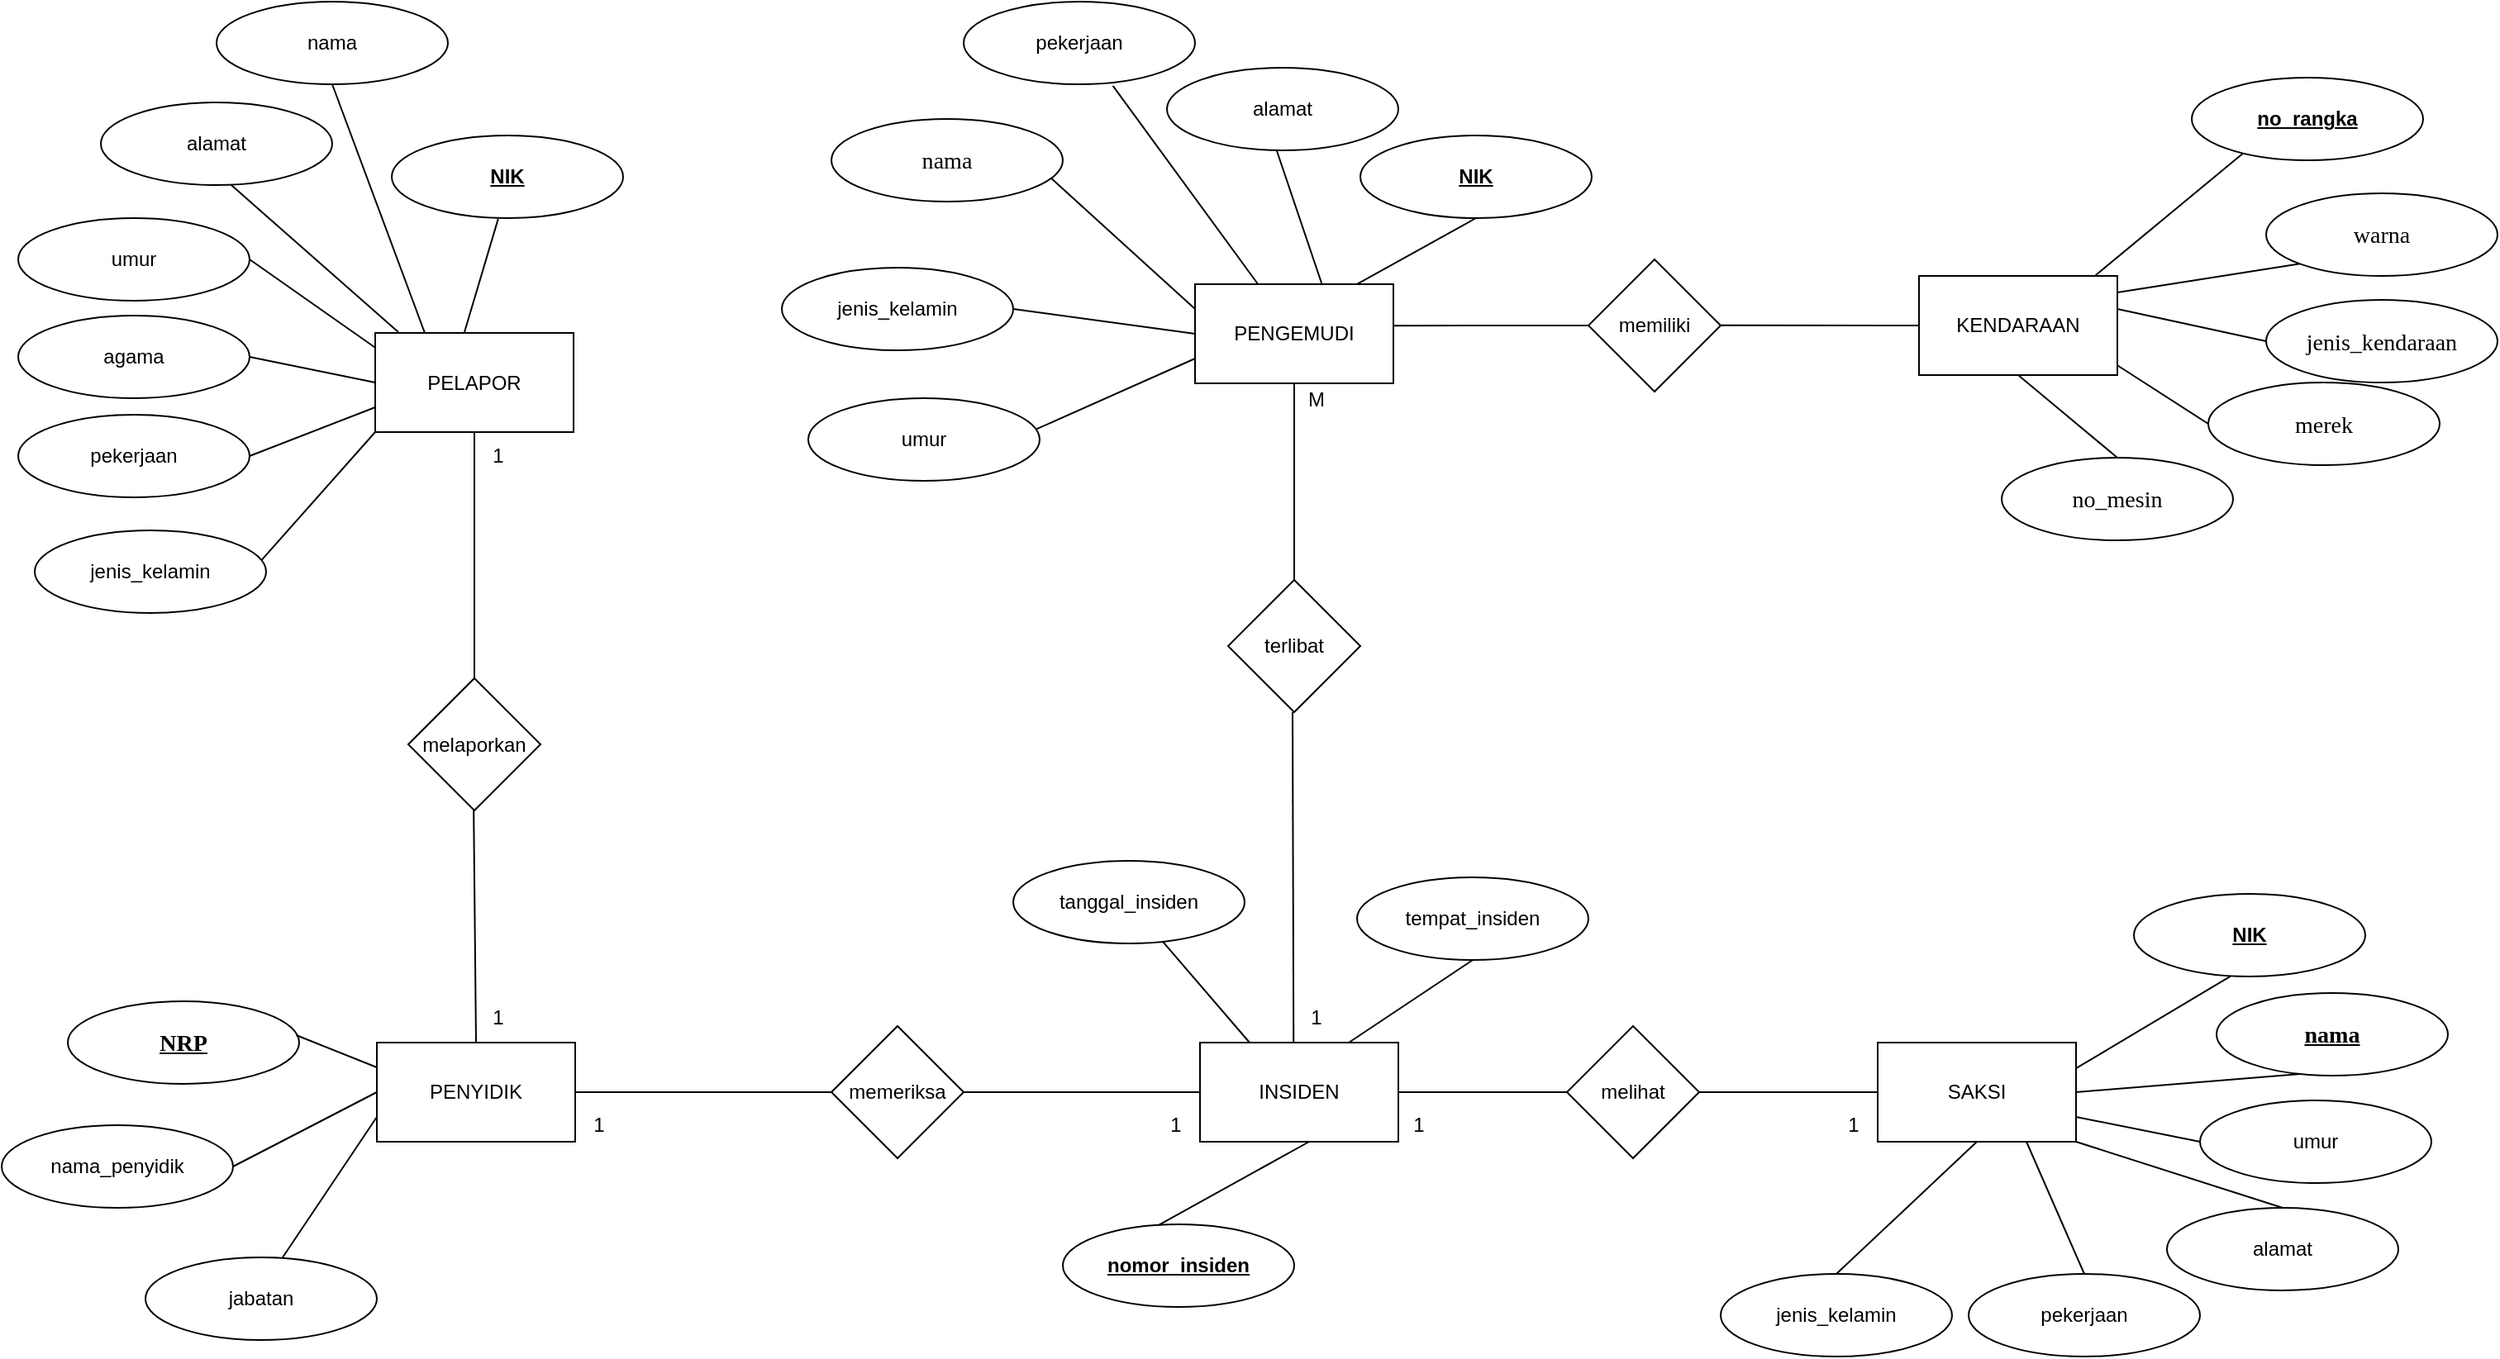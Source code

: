 <mxfile version="20.8.1" type="github">
  <diagram id="SfxYuNU0QuVi-YvoFy_M" name="Halaman-1">
    <mxGraphModel dx="1970" dy="1781" grid="1" gridSize="10" guides="1" tooltips="1" connect="1" arrows="1" fold="1" page="1" pageScale="1" pageWidth="827" pageHeight="1169" math="0" shadow="0">
      <root>
        <mxCell id="0" />
        <mxCell id="1" parent="0" />
        <mxCell id="fWzBisHJ5yLW3HTDYXz7-7" value="melaporkan" style="rhombus;whiteSpace=wrap;html=1;" parent="1" vertex="1">
          <mxGeometry x="-94" y="-380.5" width="80" height="80" as="geometry" />
        </mxCell>
        <mxCell id="fWzBisHJ5yLW3HTDYXz7-1" value="PELAPOR" style="rounded=0;whiteSpace=wrap;html=1;" parent="1" vertex="1">
          <mxGeometry x="-114" y="-589.5" width="120" height="60" as="geometry" />
        </mxCell>
        <mxCell id="fWzBisHJ5yLW3HTDYXz7-2" value="PENYIDIK" style="rounded=0;whiteSpace=wrap;html=1;" parent="1" vertex="1">
          <mxGeometry x="-113" y="-160" width="120" height="60" as="geometry" />
        </mxCell>
        <mxCell id="fWzBisHJ5yLW3HTDYXz7-3" value="INSIDEN" style="rounded=0;whiteSpace=wrap;html=1;" parent="1" vertex="1">
          <mxGeometry x="385" y="-160" width="120" height="60" as="geometry" />
        </mxCell>
        <mxCell id="fWzBisHJ5yLW3HTDYXz7-4" value="PENGEMUDI" style="rounded=0;whiteSpace=wrap;html=1;" parent="1" vertex="1">
          <mxGeometry x="382" y="-619" width="120" height="60" as="geometry" />
        </mxCell>
        <mxCell id="fWzBisHJ5yLW3HTDYXz7-5" value="KENDARAAN" style="rounded=0;whiteSpace=wrap;html=1;" parent="1" vertex="1">
          <mxGeometry x="820" y="-624" width="120" height="60" as="geometry" />
        </mxCell>
        <mxCell id="fWzBisHJ5yLW3HTDYXz7-6" value="SAKSI" style="rounded=0;whiteSpace=wrap;html=1;" parent="1" vertex="1">
          <mxGeometry x="795" y="-160" width="120" height="60" as="geometry" />
        </mxCell>
        <mxCell id="fWzBisHJ5yLW3HTDYXz7-8" value="melihat" style="rhombus;whiteSpace=wrap;html=1;" parent="1" vertex="1">
          <mxGeometry x="607" y="-170" width="80" height="80" as="geometry" />
        </mxCell>
        <mxCell id="fWzBisHJ5yLW3HTDYXz7-9" value="memeriksa" style="rhombus;whiteSpace=wrap;html=1;" parent="1" vertex="1">
          <mxGeometry x="162" y="-170" width="80" height="80" as="geometry" />
        </mxCell>
        <mxCell id="fWzBisHJ5yLW3HTDYXz7-23" value="" style="endArrow=none;html=1;rounded=0;exitX=1;exitY=0.5;exitDx=0;exitDy=0;entryX=0;entryY=0.5;entryDx=0;entryDy=0;" parent="1" source="fWzBisHJ5yLW3HTDYXz7-9" target="fWzBisHJ5yLW3HTDYXz7-3" edge="1">
          <mxGeometry width="50" height="50" relative="1" as="geometry">
            <mxPoint x="245" y="-120.28" as="sourcePoint" />
            <mxPoint x="380" y="-130" as="targetPoint" />
          </mxGeometry>
        </mxCell>
        <mxCell id="fWzBisHJ5yLW3HTDYXz7-24" value="" style="endArrow=none;html=1;rounded=0;entryX=0;entryY=0.5;entryDx=0;entryDy=0;" parent="1" source="fWzBisHJ5yLW3HTDYXz7-2" target="fWzBisHJ5yLW3HTDYXz7-9" edge="1">
          <mxGeometry x="-0.095" y="-50" width="50" height="50" relative="1" as="geometry">
            <mxPoint x="10" y="-130" as="sourcePoint" />
            <mxPoint x="160" y="-130" as="targetPoint" />
            <mxPoint as="offset" />
          </mxGeometry>
        </mxCell>
        <mxCell id="fWzBisHJ5yLW3HTDYXz7-29" value="&lt;h3 style=&quot;text-decoration-line: underline; font-family: &amp;quot;Times New Roman&amp;quot;; text-align: start;&quot;&gt;NRP&lt;/h3&gt;" style="ellipse;whiteSpace=wrap;html=1;" parent="1" vertex="1">
          <mxGeometry x="-300" y="-185" width="140" height="50" as="geometry" />
        </mxCell>
        <mxCell id="fWzBisHJ5yLW3HTDYXz7-30" value="nama_penyidik" style="ellipse;whiteSpace=wrap;html=1;" parent="1" vertex="1">
          <mxGeometry x="-340" y="-110" width="140" height="50" as="geometry" />
        </mxCell>
        <mxCell id="fWzBisHJ5yLW3HTDYXz7-32" value="agama" style="ellipse;whiteSpace=wrap;html=1;" parent="1" vertex="1">
          <mxGeometry x="-330" y="-600" width="140" height="50" as="geometry" />
        </mxCell>
        <mxCell id="fWzBisHJ5yLW3HTDYXz7-33" value="umur" style="ellipse;whiteSpace=wrap;html=1;" parent="1" vertex="1">
          <mxGeometry x="-330" y="-659" width="140" height="50" as="geometry" />
        </mxCell>
        <mxCell id="fWzBisHJ5yLW3HTDYXz7-34" value="jenis_kelamin" style="ellipse;whiteSpace=wrap;html=1;" parent="1" vertex="1">
          <mxGeometry x="-320" y="-470" width="140" height="50" as="geometry" />
        </mxCell>
        <mxCell id="fWzBisHJ5yLW3HTDYXz7-36" value="alamat" style="ellipse;whiteSpace=wrap;html=1;" parent="1" vertex="1">
          <mxGeometry x="-280" y="-729" width="140" height="50" as="geometry" />
        </mxCell>
        <mxCell id="fWzBisHJ5yLW3HTDYXz7-37" value="pekerjaan" style="ellipse;whiteSpace=wrap;html=1;" parent="1" vertex="1">
          <mxGeometry x="-330" y="-540" width="140" height="50" as="geometry" />
        </mxCell>
        <mxCell id="fWzBisHJ5yLW3HTDYXz7-39" value="" style="endArrow=none;html=1;rounded=0;exitX=1;exitY=0.5;exitDx=0;exitDy=0;entryX=-0.003;entryY=0.144;entryDx=0;entryDy=0;entryPerimeter=0;" parent="1" edge="1" target="fWzBisHJ5yLW3HTDYXz7-1" source="fWzBisHJ5yLW3HTDYXz7-33">
          <mxGeometry width="50" height="50" relative="1" as="geometry">
            <mxPoint x="-200" y="-690" as="sourcePoint" />
            <mxPoint x="-77" y="-590.5" as="targetPoint" />
          </mxGeometry>
        </mxCell>
        <mxCell id="fWzBisHJ5yLW3HTDYXz7-40" value="" style="endArrow=none;html=1;rounded=0;exitX=1;exitY=0.5;exitDx=0;exitDy=0;entryX=0;entryY=0.75;entryDx=0;entryDy=0;" parent="1" source="fWzBisHJ5yLW3HTDYXz7-37" target="fWzBisHJ5yLW3HTDYXz7-1" edge="1">
          <mxGeometry width="50" height="50" relative="1" as="geometry">
            <mxPoint x="123" y="-469.5" as="sourcePoint" />
            <mxPoint x="-90" y="-530" as="targetPoint" />
          </mxGeometry>
        </mxCell>
        <mxCell id="fWzBisHJ5yLW3HTDYXz7-44" value="" style="endArrow=none;html=1;rounded=0;entryX=1;entryY=0.5;entryDx=0;entryDy=0;exitX=0;exitY=0.5;exitDx=0;exitDy=0;" parent="1" source="fWzBisHJ5yLW3HTDYXz7-2" target="fWzBisHJ5yLW3HTDYXz7-30" edge="1">
          <mxGeometry width="50" height="50" relative="1" as="geometry">
            <mxPoint x="-63" y="-160" as="sourcePoint" />
            <mxPoint x="-123" y="-210" as="targetPoint" />
          </mxGeometry>
        </mxCell>
        <mxCell id="fWzBisHJ5yLW3HTDYXz7-47" value="jabatan" style="ellipse;whiteSpace=wrap;html=1;" parent="1" vertex="1">
          <mxGeometry x="-253" y="-30" width="140" height="50" as="geometry" />
        </mxCell>
        <mxCell id="fWzBisHJ5yLW3HTDYXz7-49" value="" style="endArrow=none;html=1;rounded=0;entryX=0;entryY=0.75;entryDx=0;entryDy=0;" parent="1" target="fWzBisHJ5yLW3HTDYXz7-2" edge="1">
          <mxGeometry width="50" height="50" relative="1" as="geometry">
            <mxPoint x="-170" y="-30" as="sourcePoint" />
            <mxPoint x="54" y="-240" as="targetPoint" />
          </mxGeometry>
        </mxCell>
        <mxCell id="fWzBisHJ5yLW3HTDYXz7-50" value="umur" style="ellipse;whiteSpace=wrap;html=1;" parent="1" vertex="1">
          <mxGeometry x="990" y="-125" width="140" height="50" as="geometry" />
        </mxCell>
        <mxCell id="fWzBisHJ5yLW3HTDYXz7-51" value="&lt;h3 style=&quot;text-decoration-line: underline; font-family: &amp;quot;Times New Roman&amp;quot;; text-align: start;&quot;&gt;nama&lt;/h3&gt;" style="ellipse;whiteSpace=wrap;html=1;" parent="1" vertex="1">
          <mxGeometry x="1000" y="-190" width="140" height="50" as="geometry" />
        </mxCell>
        <mxCell id="fWzBisHJ5yLW3HTDYXz7-52" value="nama" style="ellipse;whiteSpace=wrap;html=1;" parent="1" vertex="1">
          <mxGeometry x="-210" y="-790" width="140" height="50" as="geometry" />
        </mxCell>
        <mxCell id="fWzBisHJ5yLW3HTDYXz7-53" value="" style="endArrow=none;html=1;rounded=0;exitX=0.5;exitY=1;exitDx=0;exitDy=0;entryX=0.25;entryY=0;entryDx=0;entryDy=0;" parent="1" source="fWzBisHJ5yLW3HTDYXz7-52" edge="1" target="fWzBisHJ5yLW3HTDYXz7-1">
          <mxGeometry width="50" height="50" relative="1" as="geometry">
            <mxPoint x="-254" y="-669.5" as="sourcePoint" />
            <mxPoint x="-40" y="-590" as="targetPoint" />
          </mxGeometry>
        </mxCell>
        <mxCell id="fWzBisHJ5yLW3HTDYXz7-10" value="terlibat" style="rhombus;whiteSpace=wrap;html=1;" parent="1" vertex="1">
          <mxGeometry x="402" y="-440" width="80" height="80" as="geometry" />
        </mxCell>
        <mxCell id="fWzBisHJ5yLW3HTDYXz7-56" value="jenis_kelamin" style="ellipse;whiteSpace=wrap;html=1;" parent="1" vertex="1">
          <mxGeometry x="700" y="-20" width="140" height="50" as="geometry" />
        </mxCell>
        <mxCell id="fWzBisHJ5yLW3HTDYXz7-57" value="alamat" style="ellipse;whiteSpace=wrap;html=1;" parent="1" vertex="1">
          <mxGeometry x="970" y="-60" width="140" height="50" as="geometry" />
        </mxCell>
        <mxCell id="fWzBisHJ5yLW3HTDYXz7-59" value="" style="endArrow=none;html=1;rounded=0;exitX=1;exitY=0.75;exitDx=0;exitDy=0;" parent="1" source="fWzBisHJ5yLW3HTDYXz7-6" edge="1">
          <mxGeometry width="50" height="50" relative="1" as="geometry">
            <mxPoint x="910" y="-100" as="sourcePoint" />
            <mxPoint x="990" y="-100" as="targetPoint" />
          </mxGeometry>
        </mxCell>
        <mxCell id="fWzBisHJ5yLW3HTDYXz7-60" value="" style="endArrow=none;html=1;rounded=0;exitX=0.5;exitY=1;exitDx=0;exitDy=0;entryX=0.5;entryY=0;entryDx=0;entryDy=0;" parent="1" source="fWzBisHJ5yLW3HTDYXz7-6" target="fWzBisHJ5yLW3HTDYXz7-56" edge="1">
          <mxGeometry width="50" height="50" relative="1" as="geometry">
            <mxPoint x="810" y="50" as="sourcePoint" />
            <mxPoint x="740" as="targetPoint" />
          </mxGeometry>
        </mxCell>
        <mxCell id="fWzBisHJ5yLW3HTDYXz7-61" value="" style="endArrow=none;html=1;rounded=0;exitX=0.5;exitY=0;exitDx=0;exitDy=0;entryX=1;entryY=1;entryDx=0;entryDy=0;" parent="1" source="fWzBisHJ5yLW3HTDYXz7-57" target="fWzBisHJ5yLW3HTDYXz7-6" edge="1">
          <mxGeometry width="50" height="50" relative="1" as="geometry">
            <mxPoint x="900" y="-40" as="sourcePoint" />
            <mxPoint x="830" y="-90" as="targetPoint" />
          </mxGeometry>
        </mxCell>
        <mxCell id="fWzBisHJ5yLW3HTDYXz7-62" value="pekerjaan" style="ellipse;whiteSpace=wrap;html=1;" parent="1" vertex="1">
          <mxGeometry x="850" y="-20" width="140" height="50" as="geometry" />
        </mxCell>
        <mxCell id="fWzBisHJ5yLW3HTDYXz7-63" value="" style="endArrow=none;html=1;rounded=0;exitX=0.75;exitY=1;exitDx=0;exitDy=0;entryX=0.5;entryY=0;entryDx=0;entryDy=0;" parent="1" source="fWzBisHJ5yLW3HTDYXz7-6" target="fWzBisHJ5yLW3HTDYXz7-62" edge="1">
          <mxGeometry width="50" height="50" relative="1" as="geometry">
            <mxPoint x="820.04" y="-78.5" as="sourcePoint" />
            <mxPoint x="750" y="-5" as="targetPoint" />
          </mxGeometry>
        </mxCell>
        <mxCell id="fWzBisHJ5yLW3HTDYXz7-64" value="&lt;h3 style=&quot;font-family: &amp;quot;Times New Roman&amp;quot;; text-align: start;&quot;&gt;&lt;span style=&quot;font-weight: 400;&quot;&gt;nama&lt;/span&gt;&lt;/h3&gt;" style="ellipse;whiteSpace=wrap;html=1;" parent="1" vertex="1">
          <mxGeometry x="162" y="-719" width="140" height="50" as="geometry" />
        </mxCell>
        <mxCell id="fWzBisHJ5yLW3HTDYXz7-65" value="umur" style="ellipse;whiteSpace=wrap;html=1;" parent="1" vertex="1">
          <mxGeometry x="148" y="-550" width="140" height="50" as="geometry" />
        </mxCell>
        <mxCell id="fWzBisHJ5yLW3HTDYXz7-66" value="jenis_kelamin" style="ellipse;whiteSpace=wrap;html=1;" parent="1" vertex="1">
          <mxGeometry x="132" y="-629" width="140" height="50" as="geometry" />
        </mxCell>
        <mxCell id="fWzBisHJ5yLW3HTDYXz7-67" value="pekerjaan" style="ellipse;whiteSpace=wrap;html=1;" parent="1" vertex="1">
          <mxGeometry x="242" y="-790" width="140" height="50" as="geometry" />
        </mxCell>
        <mxCell id="fWzBisHJ5yLW3HTDYXz7-68" value="alamat" style="ellipse;whiteSpace=wrap;html=1;" parent="1" vertex="1">
          <mxGeometry x="365" y="-750" width="140" height="50" as="geometry" />
        </mxCell>
        <mxCell id="fWzBisHJ5yLW3HTDYXz7-71" value="" style="endArrow=none;html=1;rounded=0;exitX=0.949;exitY=0.716;exitDx=0;exitDy=0;exitPerimeter=0;entryX=0;entryY=0.25;entryDx=0;entryDy=0;" parent="1" source="fWzBisHJ5yLW3HTDYXz7-64" target="fWzBisHJ5yLW3HTDYXz7-4" edge="1">
          <mxGeometry width="50" height="50" relative="1" as="geometry">
            <mxPoint x="342" y="-539" as="sourcePoint" />
            <mxPoint x="392" y="-589" as="targetPoint" />
          </mxGeometry>
        </mxCell>
        <mxCell id="fWzBisHJ5yLW3HTDYXz7-74" value="" style="endArrow=none;html=1;rounded=0;exitX=1;exitY=0.5;exitDx=0;exitDy=0;entryX=0;entryY=0.5;entryDx=0;entryDy=0;" parent="1" source="fWzBisHJ5yLW3HTDYXz7-66" target="fWzBisHJ5yLW3HTDYXz7-4" edge="1">
          <mxGeometry width="50" height="50" relative="1" as="geometry">
            <mxPoint x="272.0" y="-609.0" as="sourcePoint" />
            <mxPoint x="351.3" y="-529.45" as="targetPoint" />
          </mxGeometry>
        </mxCell>
        <mxCell id="fWzBisHJ5yLW3HTDYXz7-75" value="" style="endArrow=none;html=1;rounded=0;entryX=0;entryY=0.75;entryDx=0;entryDy=0;exitX=0.984;exitY=0.377;exitDx=0;exitDy=0;exitPerimeter=0;" parent="1" source="fWzBisHJ5yLW3HTDYXz7-65" target="fWzBisHJ5yLW3HTDYXz7-4" edge="1">
          <mxGeometry width="50" height="50" relative="1" as="geometry">
            <mxPoint x="292" y="-519" as="sourcePoint" />
            <mxPoint x="371.3" y="-439.45" as="targetPoint" />
          </mxGeometry>
        </mxCell>
        <mxCell id="fWzBisHJ5yLW3HTDYXz7-76" value="" style="endArrow=none;html=1;rounded=0;exitX=0.645;exitY=1.018;exitDx=0;exitDy=0;exitPerimeter=0;" parent="1" source="fWzBisHJ5yLW3HTDYXz7-67" target="fWzBisHJ5yLW3HTDYXz7-4" edge="1">
          <mxGeometry width="50" height="50" relative="1" as="geometry">
            <mxPoint x="342.0" y="-469.0" as="sourcePoint" />
            <mxPoint x="421.3" y="-389.45" as="targetPoint" />
          </mxGeometry>
        </mxCell>
        <mxCell id="fWzBisHJ5yLW3HTDYXz7-77" value="" style="endArrow=none;html=1;rounded=0;entryX=0.475;entryY=1.007;entryDx=0;entryDy=0;entryPerimeter=0;exitX=0.639;exitY=-0.004;exitDx=0;exitDy=0;exitPerimeter=0;" parent="1" target="fWzBisHJ5yLW3HTDYXz7-68" edge="1" source="fWzBisHJ5yLW3HTDYXz7-4">
          <mxGeometry width="50" height="50" relative="1" as="geometry">
            <mxPoint x="460" y="-620" as="sourcePoint" />
            <mxPoint x="490" y="-700" as="targetPoint" />
          </mxGeometry>
        </mxCell>
        <mxCell id="fWzBisHJ5yLW3HTDYXz7-78" value="&lt;h3 style=&quot;font-family: &amp;quot;Times New Roman&amp;quot;; text-align: start;&quot;&gt;&lt;span style=&quot;font-weight: 400;&quot;&gt;jenis_kendaraan&lt;/span&gt;&lt;/h3&gt;" style="ellipse;whiteSpace=wrap;html=1;" parent="1" vertex="1">
          <mxGeometry x="1030" y="-609.5" width="140" height="50" as="geometry" />
        </mxCell>
        <mxCell id="fWzBisHJ5yLW3HTDYXz7-79" value="&lt;h3 style=&quot;font-family: &amp;quot;Times New Roman&amp;quot;; text-align: start;&quot;&gt;&lt;span style=&quot;font-weight: normal;&quot;&gt;merek&lt;/span&gt;&lt;/h3&gt;" style="ellipse;whiteSpace=wrap;html=1;" parent="1" vertex="1">
          <mxGeometry x="995" y="-559.5" width="140" height="50" as="geometry" />
        </mxCell>
        <mxCell id="fWzBisHJ5yLW3HTDYXz7-80" value="" style="endArrow=none;html=1;rounded=0;exitX=1.005;exitY=0.709;exitDx=0;exitDy=0;exitPerimeter=0;entryX=0;entryY=0.5;entryDx=0;entryDy=0;" parent="1" target="fWzBisHJ5yLW3HTDYXz7-78" edge="1">
          <mxGeometry width="50" height="50" relative="1" as="geometry">
            <mxPoint x="940" y="-604" as="sourcePoint" />
            <mxPoint x="1010" y="-514" as="targetPoint" />
          </mxGeometry>
        </mxCell>
        <mxCell id="fWzBisHJ5yLW3HTDYXz7-81" value="" style="endArrow=none;html=1;rounded=0;exitX=1.002;exitY=0.904;exitDx=0;exitDy=0;exitPerimeter=0;entryX=0;entryY=0.5;entryDx=0;entryDy=0;" parent="1" target="fWzBisHJ5yLW3HTDYXz7-79" edge="1" source="fWzBisHJ5yLW3HTDYXz7-5">
          <mxGeometry x="0.139" y="393" width="50" height="50" relative="1" as="geometry">
            <mxPoint x="940" y="-584" as="sourcePoint" />
            <mxPoint x="1010" y="-494" as="targetPoint" />
            <mxPoint as="offset" />
          </mxGeometry>
        </mxCell>
        <mxCell id="fWzBisHJ5yLW3HTDYXz7-82" value="&lt;b&gt;&lt;u&gt;no_rangka&lt;/u&gt;&lt;/b&gt;" style="ellipse;whiteSpace=wrap;html=1;" parent="1" vertex="1">
          <mxGeometry x="985" y="-744" width="140" height="50" as="geometry" />
        </mxCell>
        <mxCell id="fWzBisHJ5yLW3HTDYXz7-83" value="&lt;h3 style=&quot;font-family: &amp;quot;Times New Roman&amp;quot;; text-align: start;&quot;&gt;&lt;span style=&quot;font-weight: 400;&quot;&gt;no_mesin&lt;/span&gt;&lt;/h3&gt;" style="ellipse;whiteSpace=wrap;html=1;" parent="1" vertex="1">
          <mxGeometry x="870" y="-514" width="140" height="50" as="geometry" />
        </mxCell>
        <mxCell id="fWzBisHJ5yLW3HTDYXz7-84" value="" style="endArrow=none;html=1;rounded=0;exitX=1.005;exitY=0.709;exitDx=0;exitDy=0;exitPerimeter=0;entryX=0.5;entryY=0;entryDx=0;entryDy=0;" parent="1" target="fWzBisHJ5yLW3HTDYXz7-83" edge="1">
          <mxGeometry x="0.139" y="393" width="50" height="50" relative="1" as="geometry">
            <mxPoint x="880" y="-564" as="sourcePoint" />
            <mxPoint x="967" y="-599" as="targetPoint" />
            <mxPoint as="offset" />
          </mxGeometry>
        </mxCell>
        <mxCell id="fWzBisHJ5yLW3HTDYXz7-85" value="" style="endArrow=none;html=1;rounded=0;exitX=0.89;exitY=-0.006;exitDx=0;exitDy=0;entryX=0.221;entryY=0.917;entryDx=0;entryDy=0;exitPerimeter=0;entryPerimeter=0;" parent="1" source="fWzBisHJ5yLW3HTDYXz7-5" target="fWzBisHJ5yLW3HTDYXz7-82" edge="1">
          <mxGeometry x="0.139" y="393" width="50" height="50" relative="1" as="geometry">
            <mxPoint x="960" y="-564" as="sourcePoint" />
            <mxPoint x="1047" y="-599" as="targetPoint" />
            <mxPoint as="offset" />
          </mxGeometry>
        </mxCell>
        <mxCell id="fWzBisHJ5yLW3HTDYXz7-87" value="&lt;h3 style=&quot;font-family: &amp;quot;Times New Roman&amp;quot;; text-align: start;&quot;&gt;&lt;span style=&quot;font-weight: normal;&quot;&gt;warna&lt;/span&gt;&lt;/h3&gt;" style="ellipse;whiteSpace=wrap;html=1;" parent="1" vertex="1">
          <mxGeometry x="1030" y="-674" width="140" height="50" as="geometry" />
        </mxCell>
        <mxCell id="7TKEDmdO-Ke6VplLLPbk-2" value="tempat_insiden" style="ellipse;whiteSpace=wrap;html=1;" parent="1" vertex="1">
          <mxGeometry x="480" y="-260" width="140" height="50" as="geometry" />
        </mxCell>
        <mxCell id="7TKEDmdO-Ke6VplLLPbk-14" value="tanggal_insiden" style="ellipse;whiteSpace=wrap;html=1;" parent="1" vertex="1">
          <mxGeometry x="272" y="-270" width="140" height="50" as="geometry" />
        </mxCell>
        <mxCell id="7TKEDmdO-Ke6VplLLPbk-20" value="" style="endArrow=none;html=1;rounded=0;entryX=0.334;entryY=1.014;entryDx=0;entryDy=0;entryPerimeter=0;exitX=0.5;exitY=0;exitDx=0;exitDy=0;" parent="1" source="fWzBisHJ5yLW3HTDYXz7-10" edge="1">
          <mxGeometry width="50" height="50" relative="1" as="geometry">
            <mxPoint x="413.24" y="-470.7" as="sourcePoint" />
            <mxPoint x="442" y="-559" as="targetPoint" />
          </mxGeometry>
        </mxCell>
        <mxCell id="7TKEDmdO-Ke6VplLLPbk-23" value="" style="endArrow=none;html=1;rounded=0;entryX=0.334;entryY=1.014;entryDx=0;entryDy=0;entryPerimeter=0;exitX=0.054;exitY=0.983;exitDx=0;exitDy=0;exitPerimeter=0;" parent="1" source="7TKEDmdO-Ke6VplLLPbk-51" edge="1">
          <mxGeometry width="50" height="50" relative="1" as="geometry">
            <mxPoint x="440" y="-160" as="sourcePoint" />
            <mxPoint x="441" y="-360" as="targetPoint" />
          </mxGeometry>
        </mxCell>
        <mxCell id="7TKEDmdO-Ke6VplLLPbk-24" value="" style="endArrow=none;html=1;rounded=0;entryX=0.25;entryY=0;entryDx=0;entryDy=0;" parent="1" source="7TKEDmdO-Ke6VplLLPbk-14" target="fWzBisHJ5yLW3HTDYXz7-3" edge="1">
          <mxGeometry width="50" height="50" relative="1" as="geometry">
            <mxPoint x="445" y="29" as="sourcePoint" />
            <mxPoint x="445" y="-90" as="targetPoint" />
          </mxGeometry>
        </mxCell>
        <mxCell id="7TKEDmdO-Ke6VplLLPbk-25" value="" style="endArrow=none;html=1;rounded=0;entryX=0.75;entryY=0;entryDx=0;entryDy=0;exitX=0.5;exitY=1;exitDx=0;exitDy=0;" parent="1" source="7TKEDmdO-Ke6VplLLPbk-2" target="fWzBisHJ5yLW3HTDYXz7-3" edge="1">
          <mxGeometry width="50" height="50" relative="1" as="geometry">
            <mxPoint x="404.997" y="-38.212" as="sourcePoint" />
            <mxPoint x="463" y="-90" as="targetPoint" />
          </mxGeometry>
        </mxCell>
        <mxCell id="7TKEDmdO-Ke6VplLLPbk-26" value="" style="endArrow=none;html=1;rounded=0;entryX=0.987;entryY=0.41;entryDx=0;entryDy=0;exitX=0;exitY=0.25;exitDx=0;exitDy=0;entryPerimeter=0;" parent="1" source="fWzBisHJ5yLW3HTDYXz7-2" target="fWzBisHJ5yLW3HTDYXz7-29" edge="1">
          <mxGeometry width="50" height="50" relative="1" as="geometry">
            <mxPoint x="6.997" y="-140.002" as="sourcePoint" />
            <mxPoint x="65" y="-191.79" as="targetPoint" />
          </mxGeometry>
        </mxCell>
        <mxCell id="7TKEDmdO-Ke6VplLLPbk-28" value="" style="endArrow=none;html=1;rounded=0;exitX=1;exitY=0.5;exitDx=0;exitDy=0;entryX=0;entryY=0.5;entryDx=0;entryDy=0;" parent="1" source="fWzBisHJ5yLW3HTDYXz7-32" target="fWzBisHJ5yLW3HTDYXz7-1" edge="1">
          <mxGeometry width="50" height="50" relative="1" as="geometry">
            <mxPoint x="-164" y="-579.5" as="sourcePoint" />
            <mxPoint x="-114" y="-539.5" as="targetPoint" />
          </mxGeometry>
        </mxCell>
        <mxCell id="7TKEDmdO-Ke6VplLLPbk-29" value="" style="endArrow=none;html=1;rounded=0;entryX=0.98;entryY=0.361;entryDx=0;entryDy=0;entryPerimeter=0;exitX=0;exitY=1;exitDx=0;exitDy=0;" parent="1" source="fWzBisHJ5yLW3HTDYXz7-1" target="fWzBisHJ5yLW3HTDYXz7-34" edge="1">
          <mxGeometry width="50" height="50" relative="1" as="geometry">
            <mxPoint x="-120" y="-560" as="sourcePoint" />
            <mxPoint x="-134" y="-409.5" as="targetPoint" />
          </mxGeometry>
        </mxCell>
        <mxCell id="7TKEDmdO-Ke6VplLLPbk-34" value="" style="endArrow=none;html=1;rounded=0;entryX=1;entryY=0.5;entryDx=0;entryDy=0;exitX=0;exitY=0.5;exitDx=0;exitDy=0;" parent="1" source="fWzBisHJ5yLW3HTDYXz7-8" target="fWzBisHJ5yLW3HTDYXz7-3" edge="1">
          <mxGeometry width="50" height="50" relative="1" as="geometry">
            <mxPoint x="431" y="-60" as="sourcePoint" />
            <mxPoint x="512.58" y="-125.3" as="targetPoint" />
          </mxGeometry>
        </mxCell>
        <mxCell id="7TKEDmdO-Ke6VplLLPbk-35" value="" style="endArrow=none;html=1;rounded=0;exitX=0;exitY=0.5;exitDx=0;exitDy=0;" parent="1" source="fWzBisHJ5yLW3HTDYXz7-6" target="fWzBisHJ5yLW3HTDYXz7-8" edge="1">
          <mxGeometry width="50" height="50" relative="1" as="geometry">
            <mxPoint x="790" y="-130" as="sourcePoint" />
            <mxPoint x="690" y="-120.43" as="targetPoint" />
          </mxGeometry>
        </mxCell>
        <mxCell id="7TKEDmdO-Ke6VplLLPbk-39" value="" style="endArrow=none;html=1;rounded=0;exitX=1;exitY=0.5;exitDx=0;exitDy=0;entryX=0.362;entryY=0.979;entryDx=0;entryDy=0;entryPerimeter=0;" parent="1" source="fWzBisHJ5yLW3HTDYXz7-6" target="fWzBisHJ5yLW3HTDYXz7-51" edge="1">
          <mxGeometry width="50" height="50" relative="1" as="geometry">
            <mxPoint x="1170" y="-130" as="sourcePoint" />
            <mxPoint x="1100" y="-180" as="targetPoint" />
          </mxGeometry>
        </mxCell>
        <mxCell id="7TKEDmdO-Ke6VplLLPbk-42" value="" style="endArrow=none;html=1;rounded=0;entryX=0.564;entryY=1.001;entryDx=0;entryDy=0;entryPerimeter=0;" parent="1" target="fWzBisHJ5yLW3HTDYXz7-36" edge="1">
          <mxGeometry x="-1" y="-90" width="50" height="50" relative="1" as="geometry">
            <mxPoint x="-100" y="-590" as="sourcePoint" />
            <mxPoint x="-54.59" y="-669.5" as="targetPoint" />
            <mxPoint x="-83" y="91" as="offset" />
          </mxGeometry>
        </mxCell>
        <mxCell id="7TKEDmdO-Ke6VplLLPbk-44" value="" style="endArrow=none;html=1;rounded=0;exitX=0.5;exitY=0;exitDx=0;exitDy=0;entryX=0.5;entryY=1;entryDx=0;entryDy=0;" parent="1" source="fWzBisHJ5yLW3HTDYXz7-7" target="fWzBisHJ5yLW3HTDYXz7-1" edge="1">
          <mxGeometry width="50" height="50" relative="1" as="geometry">
            <mxPoint x="-114" y="-479.5" as="sourcePoint" />
            <mxPoint x="-64" y="-529.5" as="targetPoint" />
          </mxGeometry>
        </mxCell>
        <mxCell id="7TKEDmdO-Ke6VplLLPbk-49" value="1" style="text;html=1;align=center;verticalAlign=middle;resizable=0;points=[];autosize=1;strokeColor=none;fillColor=none;" parent="1" vertex="1">
          <mxGeometry x="502" y="-125" width="30" height="30" as="geometry" />
        </mxCell>
        <mxCell id="7TKEDmdO-Ke6VplLLPbk-50" value="1" style="text;html=1;align=center;verticalAlign=middle;resizable=0;points=[];autosize=1;strokeColor=none;fillColor=none;" parent="1" vertex="1">
          <mxGeometry x="765" y="-125" width="30" height="30" as="geometry" />
        </mxCell>
        <mxCell id="7TKEDmdO-Ke6VplLLPbk-51" value="1" style="text;html=1;align=center;verticalAlign=middle;resizable=0;points=[];autosize=1;strokeColor=none;fillColor=none;" parent="1" vertex="1">
          <mxGeometry x="440" y="-190" width="30" height="30" as="geometry" />
        </mxCell>
        <mxCell id="7TKEDmdO-Ke6VplLLPbk-52" value="M" style="text;html=1;align=center;verticalAlign=middle;resizable=0;points=[];autosize=1;strokeColor=none;fillColor=none;" parent="1" vertex="1">
          <mxGeometry x="440" y="-564.5" width="30" height="30" as="geometry" />
        </mxCell>
        <mxCell id="7TKEDmdO-Ke6VplLLPbk-55" value="" style="endArrow=none;html=1;rounded=0;exitX=0.5;exitY=0;exitDx=0;exitDy=0;entryX=0.5;entryY=1;entryDx=0;entryDy=0;" parent="1" source="fWzBisHJ5yLW3HTDYXz7-2" edge="1">
          <mxGeometry width="50" height="50" relative="1" as="geometry">
            <mxPoint x="-54.42" y="-151.5" as="sourcePoint" />
            <mxPoint x="-54.42" y="-300.5" as="targetPoint" />
          </mxGeometry>
        </mxCell>
        <mxCell id="7TKEDmdO-Ke6VplLLPbk-56" value="1" style="text;html=1;align=center;verticalAlign=middle;resizable=0;points=[];autosize=1;strokeColor=none;fillColor=none;" parent="1" vertex="1">
          <mxGeometry x="-55" y="-530" width="30" height="30" as="geometry" />
        </mxCell>
        <mxCell id="7TKEDmdO-Ke6VplLLPbk-57" value="1" style="text;html=1;align=center;verticalAlign=middle;resizable=0;points=[];autosize=1;strokeColor=none;fillColor=none;" parent="1" vertex="1">
          <mxGeometry x="-55" y="-190" width="30" height="30" as="geometry" />
        </mxCell>
        <mxCell id="7TKEDmdO-Ke6VplLLPbk-58" value="1" style="text;html=1;align=center;verticalAlign=middle;resizable=0;points=[];autosize=1;strokeColor=none;fillColor=none;" parent="1" vertex="1">
          <mxGeometry x="6" y="-125" width="30" height="30" as="geometry" />
        </mxCell>
        <mxCell id="7TKEDmdO-Ke6VplLLPbk-59" value="1" style="text;html=1;align=center;verticalAlign=middle;resizable=0;points=[];autosize=1;strokeColor=none;fillColor=none;" parent="1" vertex="1">
          <mxGeometry x="355" y="-125" width="30" height="30" as="geometry" />
        </mxCell>
        <mxCell id="tlDFWhmeod3AKC_58Lbi-1" value="&lt;b&gt;&lt;u&gt;NIK&lt;/u&gt;&lt;/b&gt;" style="ellipse;whiteSpace=wrap;html=1;" vertex="1" parent="1">
          <mxGeometry x="-104" y="-709" width="140" height="50" as="geometry" />
        </mxCell>
        <mxCell id="tlDFWhmeod3AKC_58Lbi-2" value="" style="endArrow=none;html=1;rounded=0;exitX=0.46;exitY=1.009;exitDx=0;exitDy=0;exitPerimeter=0;" edge="1" parent="1" source="tlDFWhmeod3AKC_58Lbi-1">
          <mxGeometry width="50" height="50" relative="1" as="geometry">
            <mxPoint x="13" y="-690" as="sourcePoint" />
            <mxPoint x="-60" y="-590" as="targetPoint" />
          </mxGeometry>
        </mxCell>
        <mxCell id="tlDFWhmeod3AKC_58Lbi-3" value="&lt;b&gt;&lt;u&gt;NIK&lt;/u&gt;&lt;/b&gt;" style="ellipse;whiteSpace=wrap;html=1;" vertex="1" parent="1">
          <mxGeometry x="482" y="-709" width="140" height="50" as="geometry" />
        </mxCell>
        <mxCell id="tlDFWhmeod3AKC_58Lbi-4" value="" style="endArrow=none;html=1;rounded=0;entryX=0.5;entryY=1;entryDx=0;entryDy=0;exitX=0.817;exitY=-0.001;exitDx=0;exitDy=0;exitPerimeter=0;" edge="1" parent="1" source="fWzBisHJ5yLW3HTDYXz7-4" target="tlDFWhmeod3AKC_58Lbi-3">
          <mxGeometry width="50" height="50" relative="1" as="geometry">
            <mxPoint x="480" y="-620" as="sourcePoint" />
            <mxPoint x="688.76" y="-709" as="targetPoint" />
          </mxGeometry>
        </mxCell>
        <mxCell id="tlDFWhmeod3AKC_58Lbi-5" value="&lt;b&gt;&lt;u&gt;NIK&lt;/u&gt;&lt;/b&gt;" style="ellipse;whiteSpace=wrap;html=1;" vertex="1" parent="1">
          <mxGeometry x="950" y="-250" width="140" height="50" as="geometry" />
        </mxCell>
        <mxCell id="tlDFWhmeod3AKC_58Lbi-6" value="" style="endArrow=none;html=1;rounded=0;exitX=1;exitY=0.5;exitDx=0;exitDy=0;entryX=0.418;entryY=0.996;entryDx=0;entryDy=0;entryPerimeter=0;" edge="1" parent="1" target="tlDFWhmeod3AKC_58Lbi-5">
          <mxGeometry width="50" height="50" relative="1" as="geometry">
            <mxPoint x="915" y="-144.4" as="sourcePoint" />
            <mxPoint x="950" y="-210" as="targetPoint" />
          </mxGeometry>
        </mxCell>
        <mxCell id="tlDFWhmeod3AKC_58Lbi-8" value="&lt;b&gt;&lt;u&gt;nomor_insiden&lt;/u&gt;&lt;/b&gt;" style="ellipse;whiteSpace=wrap;html=1;" vertex="1" parent="1">
          <mxGeometry x="302" y="-50" width="140" height="50" as="geometry" />
        </mxCell>
        <mxCell id="tlDFWhmeod3AKC_58Lbi-9" value="" style="endArrow=none;html=1;rounded=0;entryX=0.416;entryY=0.006;entryDx=0;entryDy=0;exitX=0.5;exitY=1;exitDx=0;exitDy=0;entryPerimeter=0;" edge="1" parent="1" target="tlDFWhmeod3AKC_58Lbi-8">
          <mxGeometry width="50" height="50" relative="1" as="geometry">
            <mxPoint x="451" y="-100" as="sourcePoint" />
            <mxPoint x="376" y="-50" as="targetPoint" />
          </mxGeometry>
        </mxCell>
        <mxCell id="tlDFWhmeod3AKC_58Lbi-10" value="" style="endArrow=none;html=1;rounded=0;exitX=1.005;exitY=0.709;exitDx=0;exitDy=0;exitPerimeter=0;entryX=0;entryY=1;entryDx=0;entryDy=0;" edge="1" parent="1" target="fWzBisHJ5yLW3HTDYXz7-87">
          <mxGeometry width="50" height="50" relative="1" as="geometry">
            <mxPoint x="940" y="-614" as="sourcePoint" />
            <mxPoint x="1030.0" y="-594.5" as="targetPoint" />
          </mxGeometry>
        </mxCell>
        <mxCell id="tlDFWhmeod3AKC_58Lbi-12" value="memiliki" style="rhombus;whiteSpace=wrap;html=1;" vertex="1" parent="1">
          <mxGeometry x="620" y="-634" width="80" height="80" as="geometry" />
        </mxCell>
        <mxCell id="tlDFWhmeod3AKC_58Lbi-13" value="" style="endArrow=none;html=1;rounded=0;entryX=0.997;entryY=0.418;entryDx=0;entryDy=0;entryPerimeter=0;exitX=0;exitY=0.5;exitDx=0;exitDy=0;" edge="1" parent="1" source="tlDFWhmeod3AKC_58Lbi-12" target="fWzBisHJ5yLW3HTDYXz7-4">
          <mxGeometry width="50" height="50" relative="1" as="geometry">
            <mxPoint x="504.2" y="-470.5" as="sourcePoint" />
            <mxPoint x="504.2" y="-589.5" as="targetPoint" />
          </mxGeometry>
        </mxCell>
        <mxCell id="tlDFWhmeod3AKC_58Lbi-14" value="" style="endArrow=none;html=1;rounded=0;entryX=0.997;entryY=0.418;entryDx=0;entryDy=0;entryPerimeter=0;exitX=0;exitY=0.5;exitDx=0;exitDy=0;" edge="1" parent="1" source="fWzBisHJ5yLW3HTDYXz7-5">
          <mxGeometry width="50" height="50" relative="1" as="geometry">
            <mxPoint x="818.36" y="-594.19" as="sourcePoint" />
            <mxPoint x="700.0" y="-594.11" as="targetPoint" />
          </mxGeometry>
        </mxCell>
      </root>
    </mxGraphModel>
  </diagram>
</mxfile>
